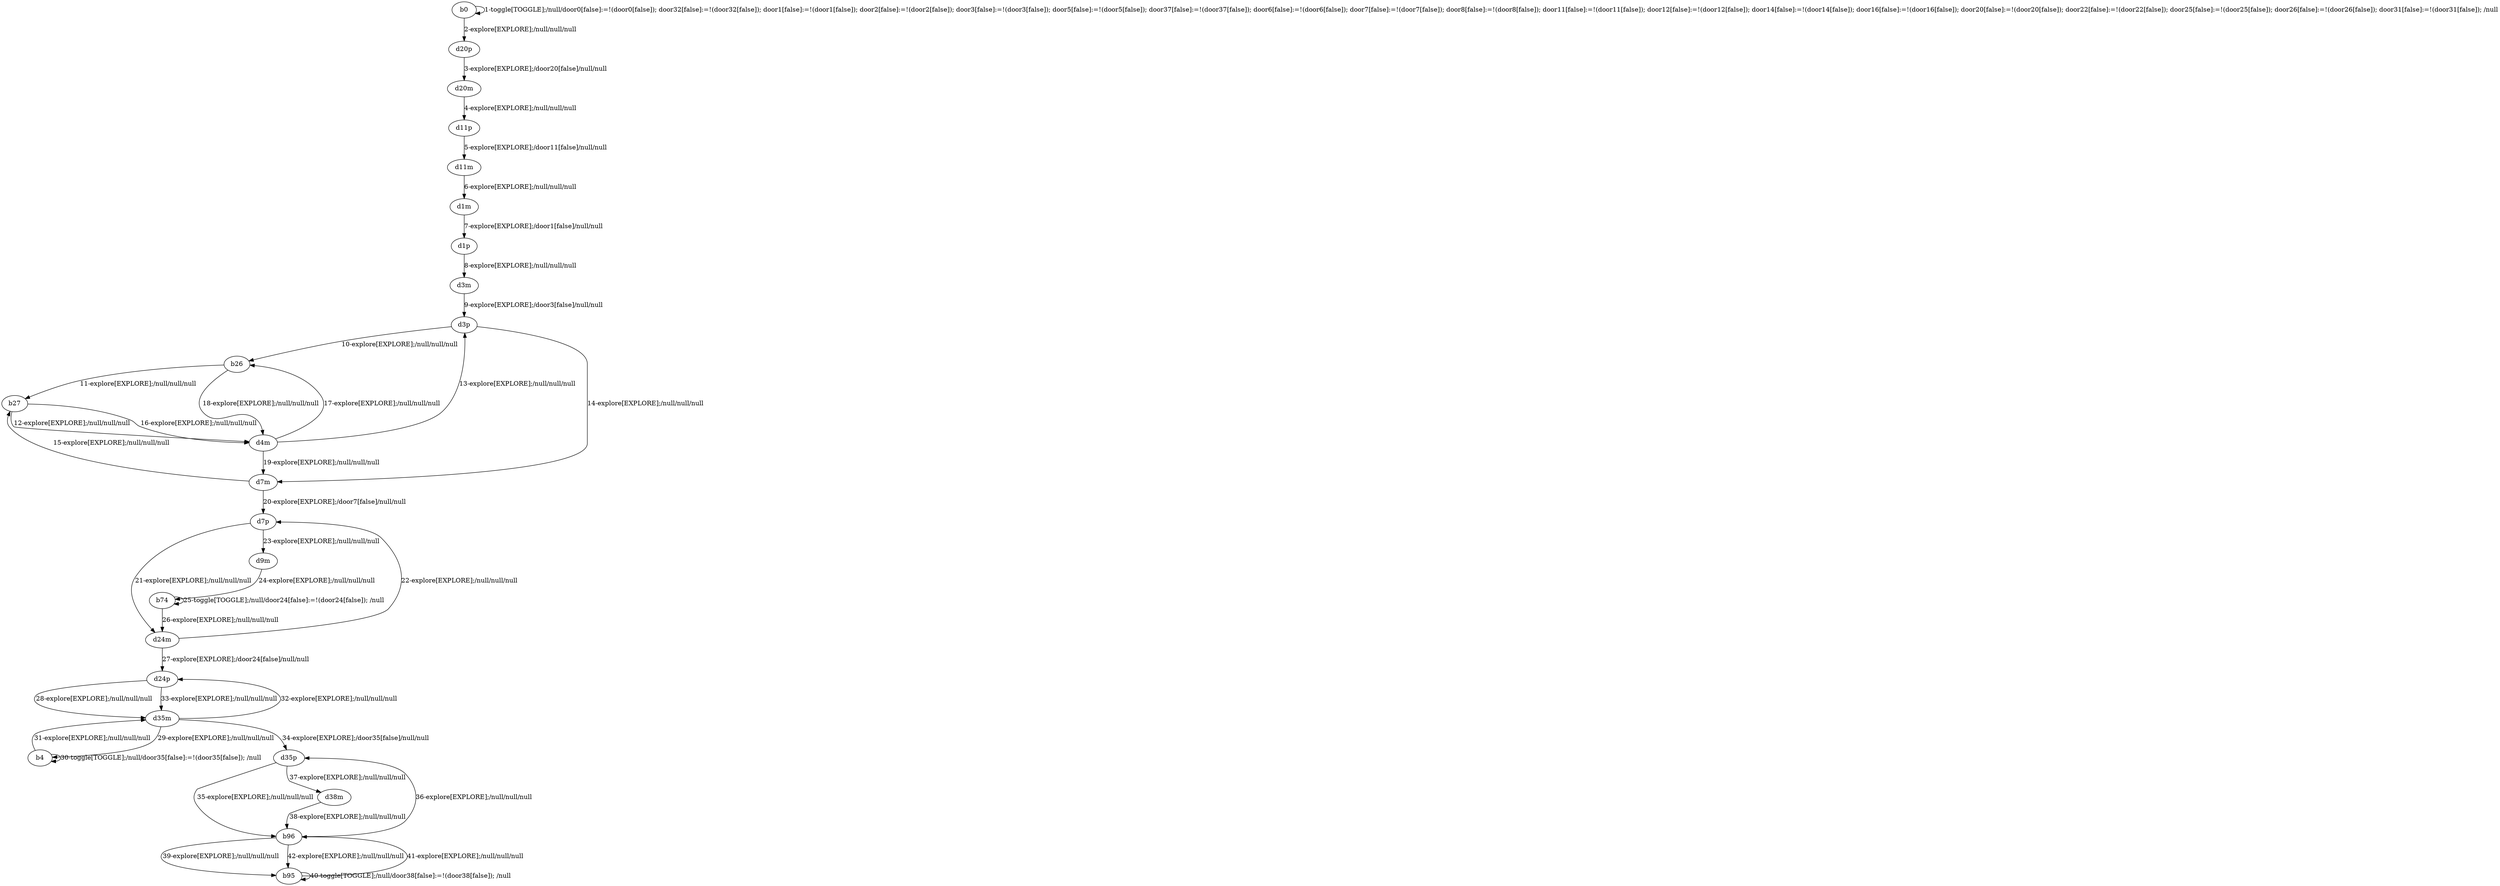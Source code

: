 # Total number of goals covered by this test: 1
# b95 --> b96

digraph g {
"b0" -> "b0" [label = "1-toggle[TOGGLE];/null/door0[false]:=!(door0[false]); door32[false]:=!(door32[false]); door1[false]:=!(door1[false]); door2[false]:=!(door2[false]); door3[false]:=!(door3[false]); door5[false]:=!(door5[false]); door37[false]:=!(door37[false]); door6[false]:=!(door6[false]); door7[false]:=!(door7[false]); door8[false]:=!(door8[false]); door11[false]:=!(door11[false]); door12[false]:=!(door12[false]); door14[false]:=!(door14[false]); door16[false]:=!(door16[false]); door20[false]:=!(door20[false]); door22[false]:=!(door22[false]); door25[false]:=!(door25[false]); door26[false]:=!(door26[false]); door31[false]:=!(door31[false]); /null"];
"b0" -> "d20p" [label = "2-explore[EXPLORE];/null/null/null"];
"d20p" -> "d20m" [label = "3-explore[EXPLORE];/door20[false]/null/null"];
"d20m" -> "d11p" [label = "4-explore[EXPLORE];/null/null/null"];
"d11p" -> "d11m" [label = "5-explore[EXPLORE];/door11[false]/null/null"];
"d11m" -> "d1m" [label = "6-explore[EXPLORE];/null/null/null"];
"d1m" -> "d1p" [label = "7-explore[EXPLORE];/door1[false]/null/null"];
"d1p" -> "d3m" [label = "8-explore[EXPLORE];/null/null/null"];
"d3m" -> "d3p" [label = "9-explore[EXPLORE];/door3[false]/null/null"];
"d3p" -> "b26" [label = "10-explore[EXPLORE];/null/null/null"];
"b26" -> "b27" [label = "11-explore[EXPLORE];/null/null/null"];
"b27" -> "d4m" [label = "12-explore[EXPLORE];/null/null/null"];
"d4m" -> "d3p" [label = "13-explore[EXPLORE];/null/null/null"];
"d3p" -> "d7m" [label = "14-explore[EXPLORE];/null/null/null"];
"d7m" -> "b27" [label = "15-explore[EXPLORE];/null/null/null"];
"b27" -> "d4m" [label = "16-explore[EXPLORE];/null/null/null"];
"d4m" -> "b26" [label = "17-explore[EXPLORE];/null/null/null"];
"b26" -> "d4m" [label = "18-explore[EXPLORE];/null/null/null"];
"d4m" -> "d7m" [label = "19-explore[EXPLORE];/null/null/null"];
"d7m" -> "d7p" [label = "20-explore[EXPLORE];/door7[false]/null/null"];
"d7p" -> "d24m" [label = "21-explore[EXPLORE];/null/null/null"];
"d24m" -> "d7p" [label = "22-explore[EXPLORE];/null/null/null"];
"d7p" -> "d9m" [label = "23-explore[EXPLORE];/null/null/null"];
"d9m" -> "b74" [label = "24-explore[EXPLORE];/null/null/null"];
"b74" -> "b74" [label = "25-toggle[TOGGLE];/null/door24[false]:=!(door24[false]); /null"];
"b74" -> "d24m" [label = "26-explore[EXPLORE];/null/null/null"];
"d24m" -> "d24p" [label = "27-explore[EXPLORE];/door24[false]/null/null"];
"d24p" -> "d35m" [label = "28-explore[EXPLORE];/null/null/null"];
"d35m" -> "b4" [label = "29-explore[EXPLORE];/null/null/null"];
"b4" -> "b4" [label = "30-toggle[TOGGLE];/null/door35[false]:=!(door35[false]); /null"];
"b4" -> "d35m" [label = "31-explore[EXPLORE];/null/null/null"];
"d35m" -> "d24p" [label = "32-explore[EXPLORE];/null/null/null"];
"d24p" -> "d35m" [label = "33-explore[EXPLORE];/null/null/null"];
"d35m" -> "d35p" [label = "34-explore[EXPLORE];/door35[false]/null/null"];
"d35p" -> "b96" [label = "35-explore[EXPLORE];/null/null/null"];
"b96" -> "d35p" [label = "36-explore[EXPLORE];/null/null/null"];
"d35p" -> "d38m" [label = "37-explore[EXPLORE];/null/null/null"];
"d38m" -> "b96" [label = "38-explore[EXPLORE];/null/null/null"];
"b96" -> "b95" [label = "39-explore[EXPLORE];/null/null/null"];
"b95" -> "b95" [label = "40-toggle[TOGGLE];/null/door38[false]:=!(door38[false]); /null"];
"b95" -> "b96" [label = "41-explore[EXPLORE];/null/null/null"];
"b96" -> "b95" [label = "42-explore[EXPLORE];/null/null/null"];
}
